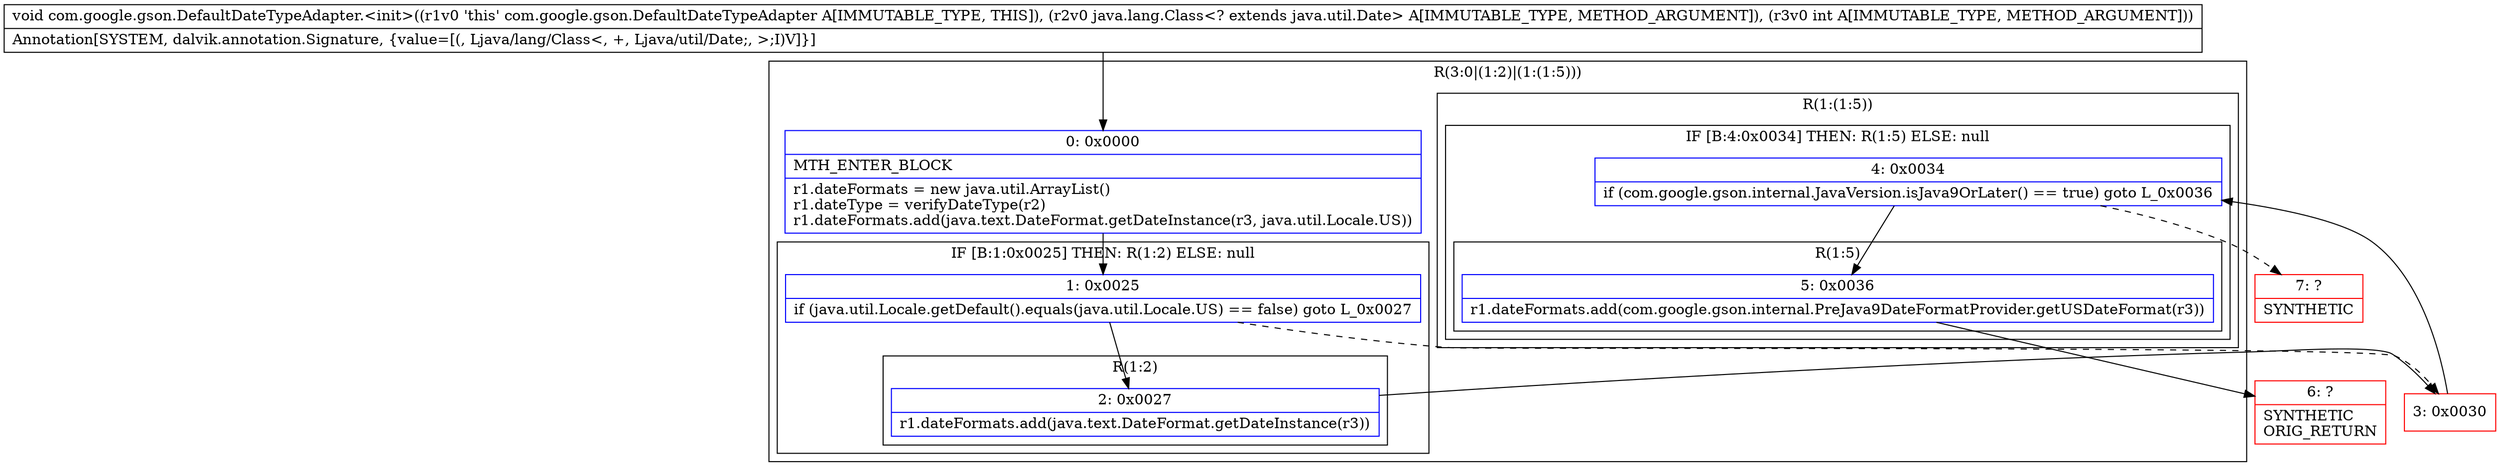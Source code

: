 digraph "CFG forcom.google.gson.DefaultDateTypeAdapter.\<init\>(Ljava\/lang\/Class;I)V" {
subgraph cluster_Region_2108419255 {
label = "R(3:0|(1:2)|(1:(1:5)))";
node [shape=record,color=blue];
Node_0 [shape=record,label="{0\:\ 0x0000|MTH_ENTER_BLOCK\l|r1.dateFormats = new java.util.ArrayList()\lr1.dateType = verifyDateType(r2)\lr1.dateFormats.add(java.text.DateFormat.getDateInstance(r3, java.util.Locale.US))\l}"];
subgraph cluster_IfRegion_1128327039 {
label = "IF [B:1:0x0025] THEN: R(1:2) ELSE: null";
node [shape=record,color=blue];
Node_1 [shape=record,label="{1\:\ 0x0025|if (java.util.Locale.getDefault().equals(java.util.Locale.US) == false) goto L_0x0027\l}"];
subgraph cluster_Region_1207830133 {
label = "R(1:2)";
node [shape=record,color=blue];
Node_2 [shape=record,label="{2\:\ 0x0027|r1.dateFormats.add(java.text.DateFormat.getDateInstance(r3))\l}"];
}
}
subgraph cluster_Region_1438843072 {
label = "R(1:(1:5))";
node [shape=record,color=blue];
subgraph cluster_IfRegion_1999601819 {
label = "IF [B:4:0x0034] THEN: R(1:5) ELSE: null";
node [shape=record,color=blue];
Node_4 [shape=record,label="{4\:\ 0x0034|if (com.google.gson.internal.JavaVersion.isJava9OrLater() == true) goto L_0x0036\l}"];
subgraph cluster_Region_865139230 {
label = "R(1:5)";
node [shape=record,color=blue];
Node_5 [shape=record,label="{5\:\ 0x0036|r1.dateFormats.add(com.google.gson.internal.PreJava9DateFormatProvider.getUSDateFormat(r3))\l}"];
}
}
}
}
Node_3 [shape=record,color=red,label="{3\:\ 0x0030}"];
Node_6 [shape=record,color=red,label="{6\:\ ?|SYNTHETIC\lORIG_RETURN\l}"];
Node_7 [shape=record,color=red,label="{7\:\ ?|SYNTHETIC\l}"];
MethodNode[shape=record,label="{void com.google.gson.DefaultDateTypeAdapter.\<init\>((r1v0 'this' com.google.gson.DefaultDateTypeAdapter A[IMMUTABLE_TYPE, THIS]), (r2v0 java.lang.Class\<? extends java.util.Date\> A[IMMUTABLE_TYPE, METHOD_ARGUMENT]), (r3v0 int A[IMMUTABLE_TYPE, METHOD_ARGUMENT]))  | Annotation[SYSTEM, dalvik.annotation.Signature, \{value=[(, Ljava\/lang\/Class\<, +, Ljava\/util\/Date;, \>;I)V]\}]\l}"];
MethodNode -> Node_0;
Node_0 -> Node_1;
Node_1 -> Node_2;
Node_1 -> Node_3[style=dashed];
Node_2 -> Node_3;
Node_4 -> Node_5;
Node_4 -> Node_7[style=dashed];
Node_5 -> Node_6;
Node_3 -> Node_4;
}

